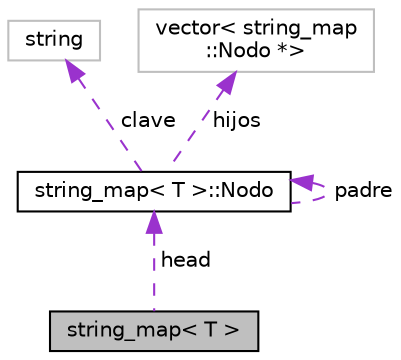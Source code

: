 digraph "string_map&lt; T &gt;"
{
  edge [fontname="Helvetica",fontsize="10",labelfontname="Helvetica",labelfontsize="10"];
  node [fontname="Helvetica",fontsize="10",shape=record];
  Node1 [label="string_map\< T \>",height=0.2,width=0.4,color="black", fillcolor="grey75", style="filled", fontcolor="black"];
  Node2 -> Node1 [dir="back",color="darkorchid3",fontsize="10",style="dashed",label=" head" ,fontname="Helvetica"];
  Node2 [label="string_map\< T \>::Nodo",height=0.2,width=0.4,color="black", fillcolor="white", style="filled",URL="$structstring__map_1_1Nodo.html"];
  Node2 -> Node2 [dir="back",color="darkorchid3",fontsize="10",style="dashed",label=" padre" ,fontname="Helvetica"];
  Node3 -> Node2 [dir="back",color="darkorchid3",fontsize="10",style="dashed",label=" clave" ,fontname="Helvetica"];
  Node3 [label="string",height=0.2,width=0.4,color="grey75", fillcolor="white", style="filled"];
  Node4 -> Node2 [dir="back",color="darkorchid3",fontsize="10",style="dashed",label=" hijos" ,fontname="Helvetica"];
  Node4 [label="vector\< string_map\l::Nodo *\>",height=0.2,width=0.4,color="grey75", fillcolor="white", style="filled"];
}
